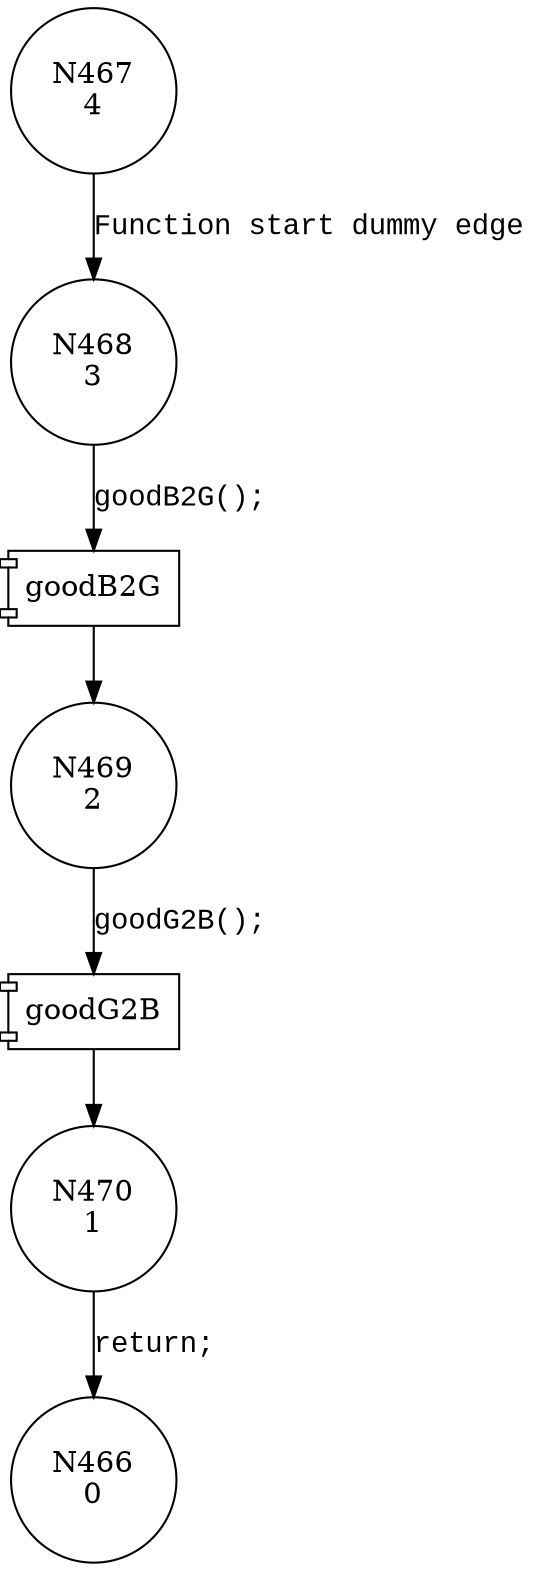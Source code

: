 digraph CWE124_Buffer_Underwrite__CWE839_negative_12_good {
468 [shape="circle" label="N468\n3"]
469 [shape="circle" label="N469\n2"]
470 [shape="circle" label="N470\n1"]
467 [shape="circle" label="N467\n4"]
466 [shape="circle" label="N466\n0"]
100037 [shape="component" label="goodB2G"]
468 -> 100037 [label="goodB2G();" fontname="Courier New"]
100037 -> 469 [label="" fontname="Courier New"]
100038 [shape="component" label="goodG2B"]
469 -> 100038 [label="goodG2B();" fontname="Courier New"]
100038 -> 470 [label="" fontname="Courier New"]
467 -> 468 [label="Function start dummy edge" fontname="Courier New"]
470 -> 466 [label="return;" fontname="Courier New"]
}